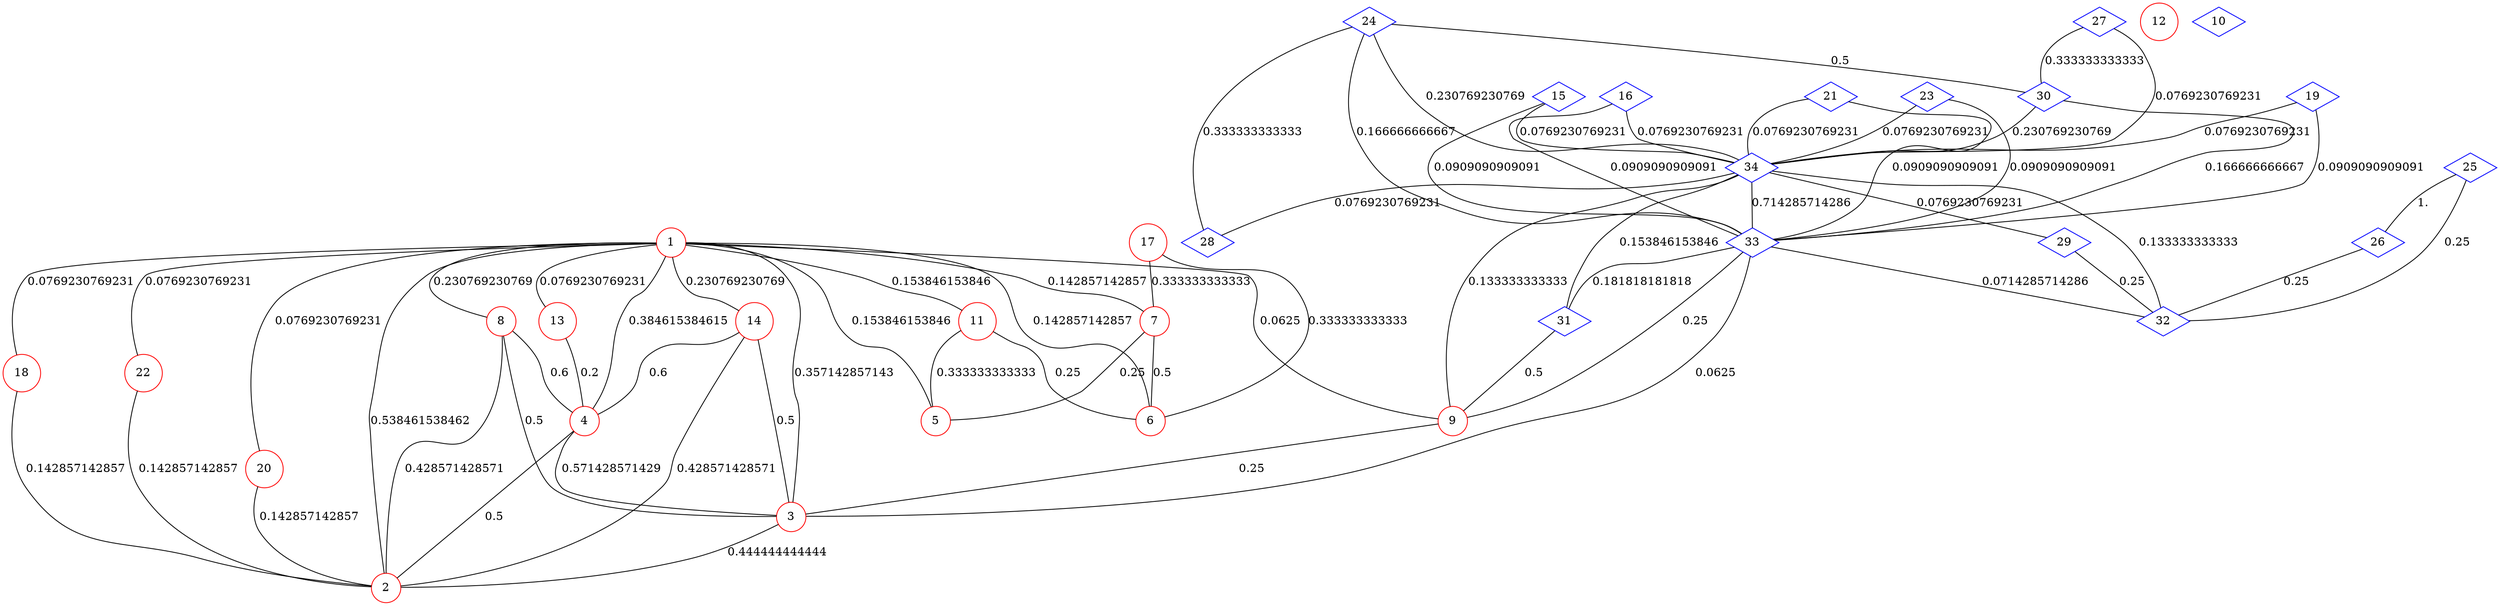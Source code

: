 graph G {
  2 [shape=circle, color="#FF0000", label="2", ];
  3 [shape=circle, color="#FF0000", label="3", ];
  4 [shape=circle, color="#FF0000", label="4", ];
  5 [shape=circle, color="#FF0000", label="5", ];
  6 [shape=circle, color="#FF0000", label="6", ];
  7 [shape=circle, color="#FF0000", label="7", ];
  8 [shape=circle, color="#FF0000", label="8", ];
  9 [shape=circle, color="#FF0000", label="9", ];
  11 [shape=circle, color="#FF0000", label="11", ];
  12 [shape=circle, color="#FF0000", label="12", ];
  13 [shape=circle, color="#FF0000", label="13", ];
  14 [shape=circle, color="#FF0000", label="14", ];
  18 [shape=circle, color="#FF0000", label="18", ];
  20 [shape=circle, color="#FF0000", label="20", ];
  22 [shape=circle, color="#FF0000", label="22", ];
  32 [shape=diamond, color="#0000FF", label="32", ];
  1 [shape=circle, color="#FF0000", label="1", ];
  31 [shape=diamond, color="#0000FF", label="31", ];
  10 [shape=diamond, color="#0000FF", label="10", ];
  28 [shape=diamond, color="#0000FF", label="28", ];
  29 [shape=diamond, color="#0000FF", label="29", ];
  33 [shape=diamond, color="#0000FF", label="33", ];
  17 [shape=circle, color="#FF0000", label="17", ];
  34 [shape=diamond, color="#0000FF", label="34", ];
  15 [shape=diamond, color="#0000FF", label="15", ];
  16 [shape=diamond, color="#0000FF", label="16", ];
  19 [shape=diamond, color="#0000FF", label="19", ];
  21 [shape=diamond, color="#0000FF", label="21", ];
  23 [shape=diamond, color="#0000FF", label="23", ];
  26 [shape=diamond, color="#0000FF", label="26", ];
  30 [shape=diamond, color="#0000FF", label="30", ];
  24 [shape=diamond, color="#0000FF", label="24", ];
  25 [shape=diamond, color="#0000FF", label="25", ];
  27 [shape=diamond, color="#0000FF", label="27", ];
  
  
  3 -- 2 [label="0.444444444444", ];
  4 -- 2 [label="0.5", ];
  4 -- 3 [label="0.571428571429", ];
  7 -- 5 [label="0.25", ];
  7 -- 6 [label="0.5", ];
  8 -- 2 [label="0.428571428571", ];
  8 -- 3 [label="0.5", ];
  8 -- 4 [label="0.6", ];
  9 -- 3 [label="0.25", ];
  11 -- 5 [label="0.333333333333", ];
  11 -- 6 [label="0.25", ];
  13 -- 4 [label="0.2", ];
  14 -- 2 [label="0.428571428571", ];
  14 -- 3 [label="0.5", ];
  14 -- 4 [label="0.6", ];
  18 -- 2 [label="0.142857142857", ];
  20 -- 2 [label="0.142857142857", ];
  22 -- 2 [label="0.142857142857", ];
  1 -- 2 [label="0.538461538462", ];
  1 -- 3 [label="0.357142857143", ];
  1 -- 4 [label="0.384615384615", ];
  1 -- 5 [label="0.153846153846", ];
  1 -- 6 [label="0.142857142857", ];
  1 -- 7 [label="0.142857142857", ];
  1 -- 8 [label="0.230769230769", ];
  1 -- 9 [label="0.0625", ];
  1 -- 11 [label="0.153846153846", ];
  1 -- 13 [label="0.0769230769231", ];
  1 -- 14 [label="0.230769230769", ];
  1 -- 18 [label="0.0769230769231", ];
  1 -- 20 [label="0.0769230769231", ];
  1 -- 22 [label="0.0769230769231", ];
  31 -- 9 [label="0.5", ];
  29 -- 32 [label="0.25", ];
  33 -- 3 [label="0.0625", ];
  33 -- 9 [label="0.25", ];
  33 -- 32 [label="0.0714285714286", ];
  33 -- 31 [label="0.181818181818", ];
  17 -- 6 [label="0.333333333333", ];
  17 -- 7 [label="0.333333333333", ];
  34 -- 9 [label="0.133333333333", ];
  34 -- 32 [label="0.133333333333", ];
  34 -- 31 [label="0.153846153846", ];
  34 -- 28 [label="0.0769230769231", ];
  34 -- 29 [label="0.0769230769231", ];
  34 -- 33 [label="0.714285714286", ];
  15 -- 33 [label="0.0909090909091", ];
  15 -- 34 [label="0.0769230769231", ];
  16 -- 33 [label="0.0909090909091", ];
  16 -- 34 [label="0.0769230769231", ];
  19 -- 33 [label="0.0909090909091", ];
  19 -- 34 [label="0.0769230769231", ];
  21 -- 33 [label="0.0909090909091", ];
  21 -- 34 [label="0.0769230769231", ];
  23 -- 33 [label="0.0909090909091", ];
  23 -- 34 [label="0.0769230769231", ];
  26 -- 32 [label="0.25", ];
  30 -- 33 [label="0.166666666667", ];
  30 -- 34 [label="0.230769230769", ];
  24 -- 28 [label="0.333333333333", ];
  24 -- 33 [label="0.166666666667", ];
  24 -- 34 [label="0.230769230769", ];
  24 -- 30 [label="0.5", ];
  25 -- 32 [label="0.25", ];
  25 -- 26 [label="1.", ];
  27 -- 34 [label="0.0769230769231", ];
  27 -- 30 [label="0.333333333333", ];
  
  }